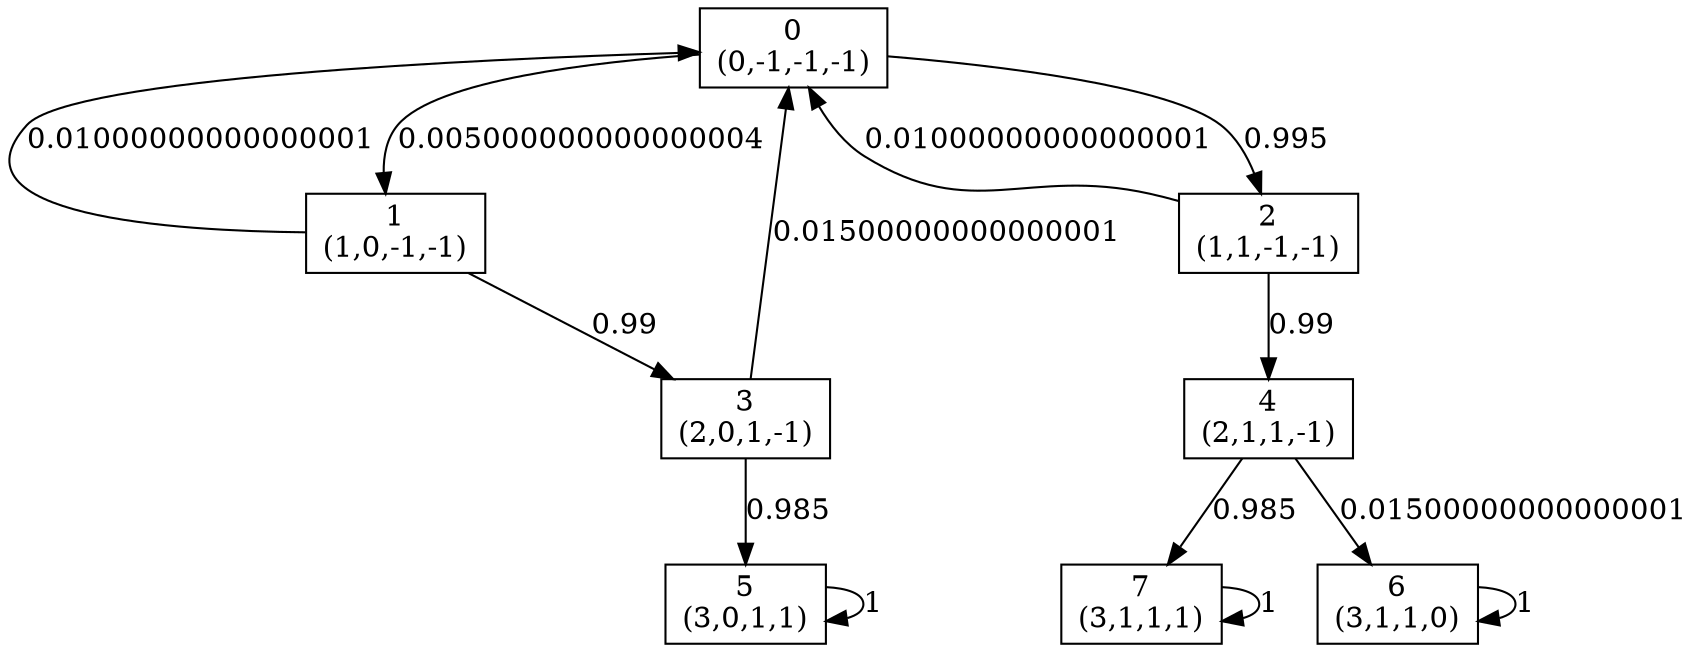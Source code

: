 digraph P {
node [shape=box];
0 -> 1 [ label="0.005000000000000004" ];
0 -> 2 [ label="0.995" ];
1 -> 0 [ label="0.01000000000000001" ];
1 -> 3 [ label="0.99" ];
2 -> 0 [ label="0.01000000000000001" ];
2 -> 4 [ label="0.99" ];
3 -> 0 [ label="0.01500000000000001" ];
3 -> 5 [ label="0.985" ];
4 -> 6 [ label="0.01500000000000001" ];
4 -> 7 [ label="0.985" ];
5 -> 5 [ label="1" ];
6 -> 6 [ label="1" ];
7 -> 7 [ label="1" ];
0 [label="0\n(0,-1,-1,-1)"];
1 [label="1\n(1,0,-1,-1)"];
2 [label="2\n(1,1,-1,-1)"];
3 [label="3\n(2,0,1,-1)"];
4 [label="4\n(2,1,1,-1)"];
5 [label="5\n(3,0,1,1)"];
6 [label="6\n(3,1,1,0)"];
7 [label="7\n(3,1,1,1)"];
}
